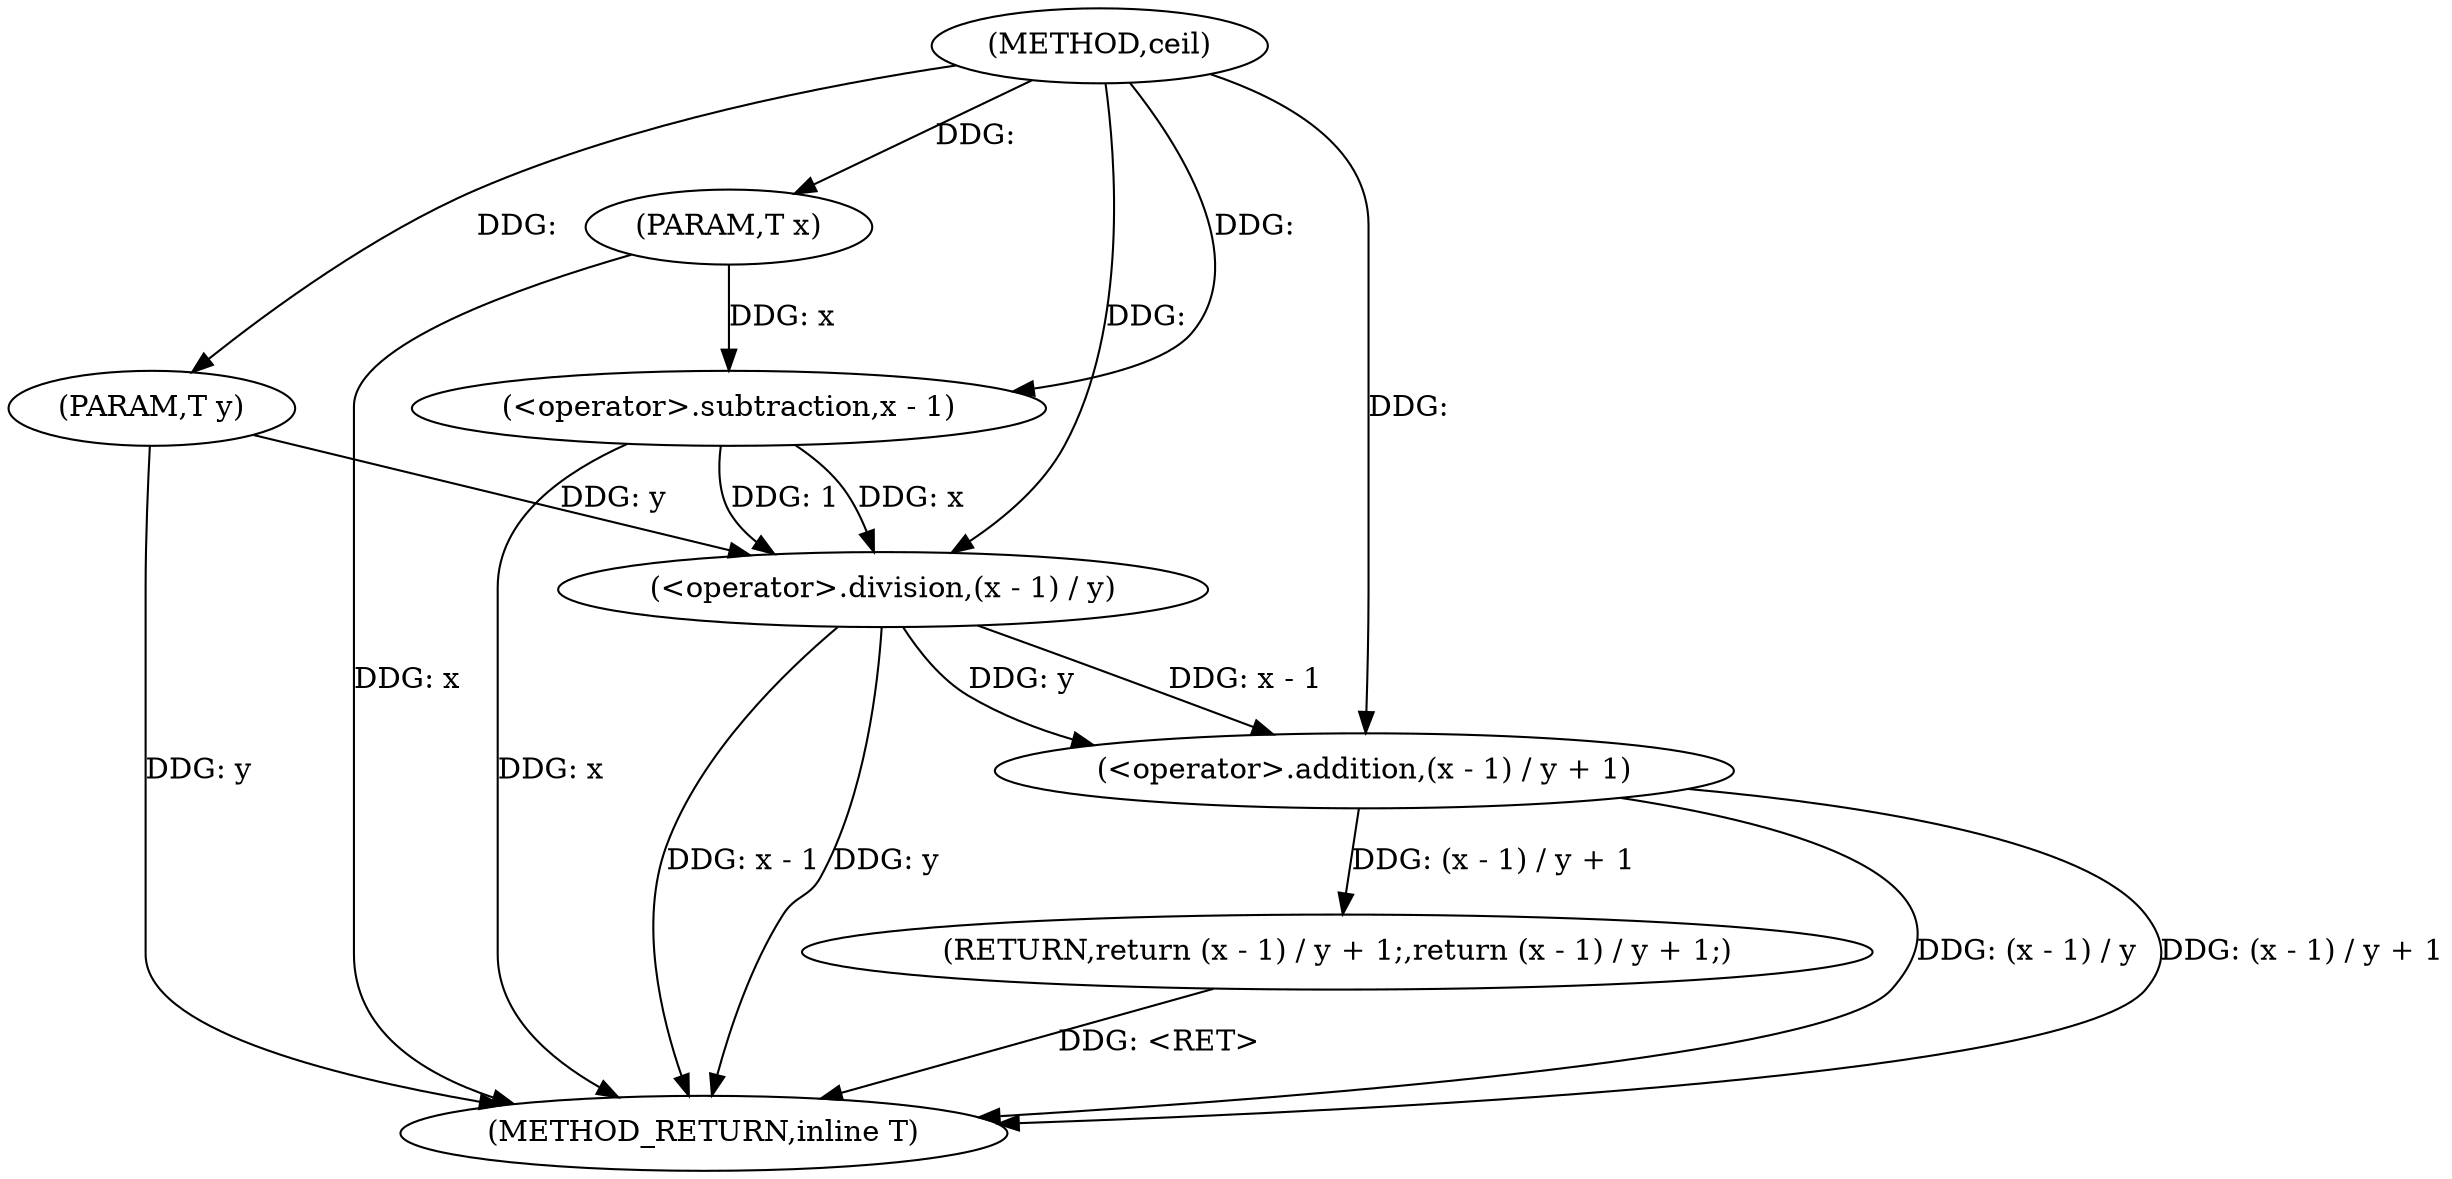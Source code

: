 digraph "ceil" {  
"1001513" [label = "(METHOD,ceil)" ]
"1001525" [label = "(METHOD_RETURN,inline T)" ]
"1001514" [label = "(PARAM,T x)" ]
"1001515" [label = "(PARAM,T y)" ]
"1001517" [label = "(RETURN,return (x - 1) / y + 1;,return (x - 1) / y + 1;)" ]
"1001518" [label = "(<operator>.addition,(x - 1) / y + 1)" ]
"1001519" [label = "(<operator>.division,(x - 1) / y)" ]
"1001520" [label = "(<operator>.subtraction,x - 1)" ]
  "1001514" -> "1001525"  [ label = "DDG: x"] 
  "1001515" -> "1001525"  [ label = "DDG: y"] 
  "1001520" -> "1001525"  [ label = "DDG: x"] 
  "1001519" -> "1001525"  [ label = "DDG: x - 1"] 
  "1001519" -> "1001525"  [ label = "DDG: y"] 
  "1001518" -> "1001525"  [ label = "DDG: (x - 1) / y"] 
  "1001518" -> "1001525"  [ label = "DDG: (x - 1) / y + 1"] 
  "1001517" -> "1001525"  [ label = "DDG: <RET>"] 
  "1001513" -> "1001514"  [ label = "DDG: "] 
  "1001513" -> "1001515"  [ label = "DDG: "] 
  "1001518" -> "1001517"  [ label = "DDG: (x - 1) / y + 1"] 
  "1001513" -> "1001518"  [ label = "DDG: "] 
  "1001519" -> "1001518"  [ label = "DDG: x - 1"] 
  "1001519" -> "1001518"  [ label = "DDG: y"] 
  "1001520" -> "1001519"  [ label = "DDG: 1"] 
  "1001520" -> "1001519"  [ label = "DDG: x"] 
  "1001515" -> "1001519"  [ label = "DDG: y"] 
  "1001513" -> "1001519"  [ label = "DDG: "] 
  "1001514" -> "1001520"  [ label = "DDG: x"] 
  "1001513" -> "1001520"  [ label = "DDG: "] 
}

